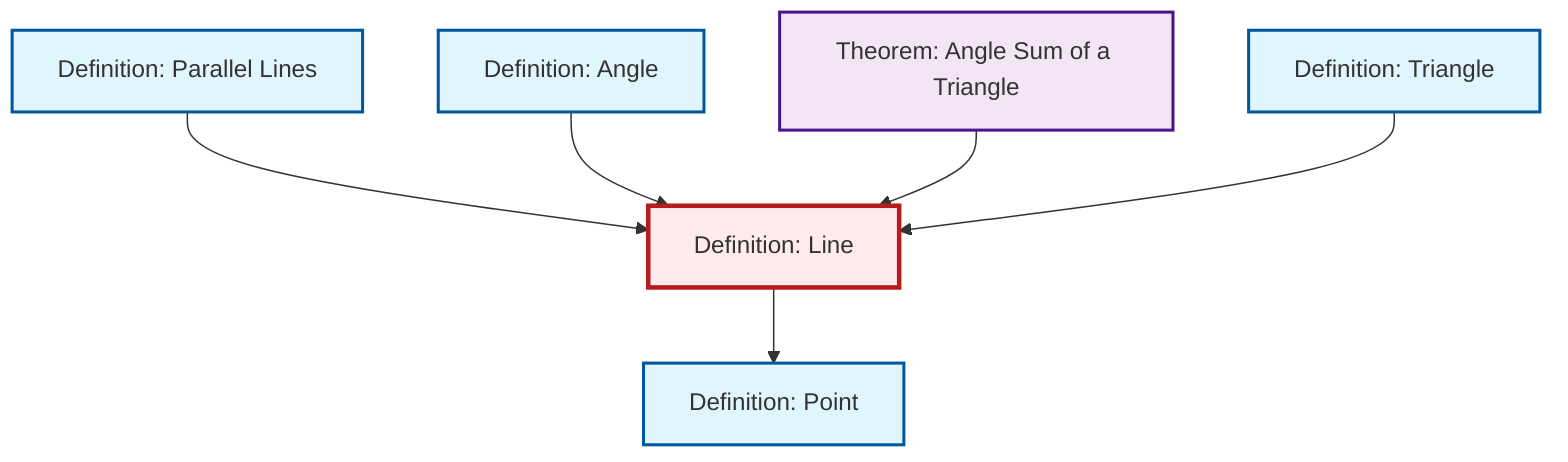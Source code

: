graph TD
    classDef definition fill:#e1f5fe,stroke:#01579b,stroke-width:2px
    classDef theorem fill:#f3e5f5,stroke:#4a148c,stroke-width:2px
    classDef axiom fill:#fff3e0,stroke:#e65100,stroke-width:2px
    classDef example fill:#e8f5e9,stroke:#1b5e20,stroke-width:2px
    classDef current fill:#ffebee,stroke:#b71c1c,stroke-width:3px
    def-line["Definition: Line"]:::definition
    def-angle["Definition: Angle"]:::definition
    def-triangle["Definition: Triangle"]:::definition
    thm-angle-sum-triangle["Theorem: Angle Sum of a Triangle"]:::theorem
    def-point["Definition: Point"]:::definition
    def-parallel["Definition: Parallel Lines"]:::definition
    def-parallel --> def-line
    def-angle --> def-line
    thm-angle-sum-triangle --> def-line
    def-line --> def-point
    def-triangle --> def-line
    class def-line current